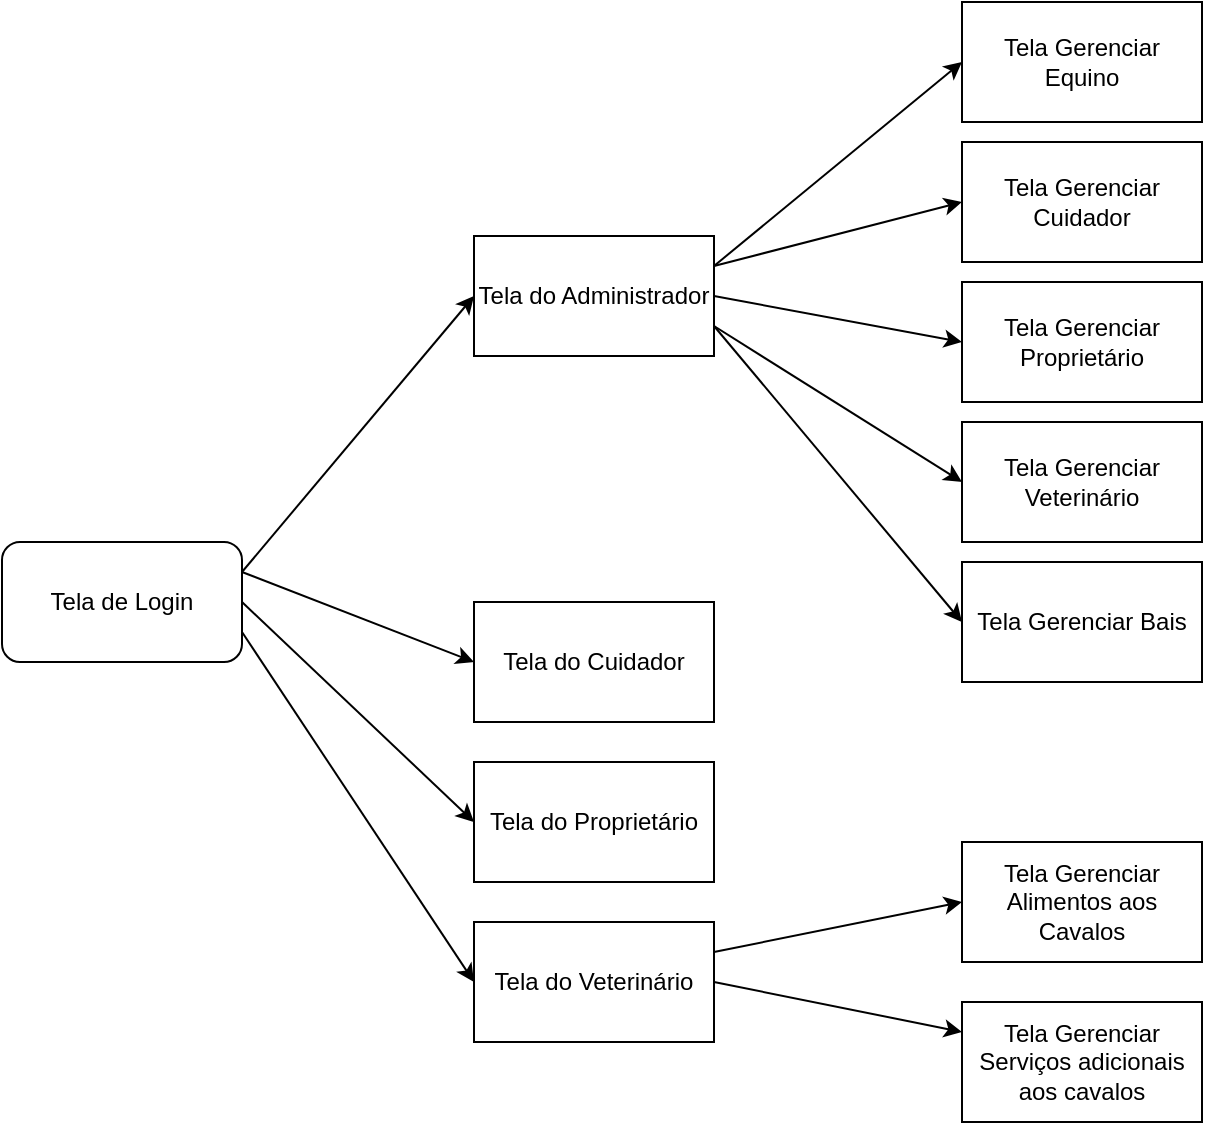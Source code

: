 <mxfile version="20.3.0" type="device" pages="4"><diagram id="C5RBs43oDa-KdzZeNtuy" name="Fluxo de Telas"><mxGraphModel dx="791" dy="553" grid="1" gridSize="10" guides="1" tooltips="1" connect="1" arrows="1" fold="1" page="1" pageScale="1" pageWidth="827" pageHeight="1169" math="0" shadow="0"><root><mxCell id="WIyWlLk6GJQsqaUBKTNV-0"/><mxCell id="WIyWlLk6GJQsqaUBKTNV-1" parent="WIyWlLk6GJQsqaUBKTNV-0"/><mxCell id="pBslHUh7TYeMYGsjkTFb-13" value="Tela de Login" style="rounded=1;whiteSpace=wrap;html=1;strokeColor=default;" parent="WIyWlLk6GJQsqaUBKTNV-1" vertex="1"><mxGeometry x="30" y="280" width="120" height="60" as="geometry"/></mxCell><mxCell id="pBslHUh7TYeMYGsjkTFb-20" value="Tela do Administrador" style="rounded=0;whiteSpace=wrap;html=1;strokeColor=default;" parent="WIyWlLk6GJQsqaUBKTNV-1" vertex="1"><mxGeometry x="266" y="127" width="120" height="60" as="geometry"/></mxCell><mxCell id="pBslHUh7TYeMYGsjkTFb-21" value="Tela do Cuidador" style="rounded=0;whiteSpace=wrap;html=1;strokeColor=default;" parent="WIyWlLk6GJQsqaUBKTNV-1" vertex="1"><mxGeometry x="266" y="310" width="120" height="60" as="geometry"/></mxCell><mxCell id="pBslHUh7TYeMYGsjkTFb-22" value="Tela do Proprietário" style="rounded=0;whiteSpace=wrap;html=1;strokeColor=default;" parent="WIyWlLk6GJQsqaUBKTNV-1" vertex="1"><mxGeometry x="266" y="390" width="120" height="60" as="geometry"/></mxCell><mxCell id="pBslHUh7TYeMYGsjkTFb-23" value="Tela do Veterinário" style="rounded=0;whiteSpace=wrap;html=1;strokeColor=default;" parent="WIyWlLk6GJQsqaUBKTNV-1" vertex="1"><mxGeometry x="266" y="470" width="120" height="60" as="geometry"/></mxCell><mxCell id="pBslHUh7TYeMYGsjkTFb-24" value="" style="endArrow=classic;html=1;rounded=0;entryX=0;entryY=0.5;entryDx=0;entryDy=0;exitX=1;exitY=0.25;exitDx=0;exitDy=0;" parent="WIyWlLk6GJQsqaUBKTNV-1" source="pBslHUh7TYeMYGsjkTFb-13" target="pBslHUh7TYeMYGsjkTFb-20" edge="1"><mxGeometry width="50" height="50" relative="1" as="geometry"><mxPoint x="190" y="260" as="sourcePoint"/><mxPoint x="440" y="260" as="targetPoint"/></mxGeometry></mxCell><mxCell id="pBslHUh7TYeMYGsjkTFb-25" value="" style="endArrow=classic;html=1;rounded=0;entryX=0;entryY=0.5;entryDx=0;entryDy=0;exitX=1;exitY=0.25;exitDx=0;exitDy=0;" parent="WIyWlLk6GJQsqaUBKTNV-1" source="pBslHUh7TYeMYGsjkTFb-13" target="pBslHUh7TYeMYGsjkTFb-21" edge="1"><mxGeometry width="50" height="50" relative="1" as="geometry"><mxPoint x="160" y="300" as="sourcePoint"/><mxPoint x="440" y="260" as="targetPoint"/></mxGeometry></mxCell><mxCell id="pBslHUh7TYeMYGsjkTFb-27" value="" style="endArrow=classic;html=1;rounded=0;exitX=1;exitY=0.5;exitDx=0;exitDy=0;entryX=0;entryY=0.5;entryDx=0;entryDy=0;" parent="WIyWlLk6GJQsqaUBKTNV-1" source="pBslHUh7TYeMYGsjkTFb-13" target="pBslHUh7TYeMYGsjkTFb-22" edge="1"><mxGeometry width="50" height="50" relative="1" as="geometry"><mxPoint x="390" y="310" as="sourcePoint"/><mxPoint x="440" y="260" as="targetPoint"/></mxGeometry></mxCell><mxCell id="pBslHUh7TYeMYGsjkTFb-28" value="" style="endArrow=classic;html=1;rounded=0;exitX=1;exitY=0.75;exitDx=0;exitDy=0;entryX=0;entryY=0.5;entryDx=0;entryDy=0;" parent="WIyWlLk6GJQsqaUBKTNV-1" source="pBslHUh7TYeMYGsjkTFb-13" target="pBslHUh7TYeMYGsjkTFb-23" edge="1"><mxGeometry width="50" height="50" relative="1" as="geometry"><mxPoint x="390" y="310" as="sourcePoint"/><mxPoint x="440" y="260" as="targetPoint"/></mxGeometry></mxCell><mxCell id="pBslHUh7TYeMYGsjkTFb-29" value="Tela Gerenciar Equino" style="rounded=0;whiteSpace=wrap;html=1;strokeColor=default;" parent="WIyWlLk6GJQsqaUBKTNV-1" vertex="1"><mxGeometry x="510" y="10" width="120" height="60" as="geometry"/></mxCell><mxCell id="pBslHUh7TYeMYGsjkTFb-30" value="" style="endArrow=classic;html=1;rounded=0;exitX=1;exitY=0.25;exitDx=0;exitDy=0;entryX=0;entryY=0.5;entryDx=0;entryDy=0;" parent="WIyWlLk6GJQsqaUBKTNV-1" source="pBslHUh7TYeMYGsjkTFb-20" target="pBslHUh7TYeMYGsjkTFb-29" edge="1"><mxGeometry width="50" height="50" relative="1" as="geometry"><mxPoint x="390" y="210" as="sourcePoint"/><mxPoint x="440" y="160" as="targetPoint"/></mxGeometry></mxCell><mxCell id="pBslHUh7TYeMYGsjkTFb-31" value="Tela Gerenciar Cuidador" style="rounded=0;whiteSpace=wrap;html=1;strokeColor=default;" parent="WIyWlLk6GJQsqaUBKTNV-1" vertex="1"><mxGeometry x="510" y="80" width="120" height="60" as="geometry"/></mxCell><mxCell id="pBslHUh7TYeMYGsjkTFb-32" value="Tela Gerenciar Proprietário" style="rounded=0;whiteSpace=wrap;html=1;strokeColor=default;" parent="WIyWlLk6GJQsqaUBKTNV-1" vertex="1"><mxGeometry x="510" y="150" width="120" height="60" as="geometry"/></mxCell><mxCell id="pBslHUh7TYeMYGsjkTFb-33" value="Tela Gerenciar Veterinário" style="rounded=0;whiteSpace=wrap;html=1;strokeColor=default;" parent="WIyWlLk6GJQsqaUBKTNV-1" vertex="1"><mxGeometry x="510" y="220" width="120" height="60" as="geometry"/></mxCell><mxCell id="pBslHUh7TYeMYGsjkTFb-34" value="" style="endArrow=classic;html=1;rounded=0;entryX=0;entryY=0.5;entryDx=0;entryDy=0;exitX=1;exitY=0.25;exitDx=0;exitDy=0;" parent="WIyWlLk6GJQsqaUBKTNV-1" source="pBslHUh7TYeMYGsjkTFb-20" target="pBslHUh7TYeMYGsjkTFb-31" edge="1"><mxGeometry width="50" height="50" relative="1" as="geometry"><mxPoint x="390" y="270" as="sourcePoint"/><mxPoint x="440" y="220" as="targetPoint"/></mxGeometry></mxCell><mxCell id="pBslHUh7TYeMYGsjkTFb-35" value="" style="endArrow=classic;html=1;rounded=0;entryX=0;entryY=0.5;entryDx=0;entryDy=0;exitX=1;exitY=0.5;exitDx=0;exitDy=0;" parent="WIyWlLk6GJQsqaUBKTNV-1" source="pBslHUh7TYeMYGsjkTFb-20" target="pBslHUh7TYeMYGsjkTFb-32" edge="1"><mxGeometry width="50" height="50" relative="1" as="geometry"><mxPoint x="390" y="270" as="sourcePoint"/><mxPoint x="440" y="220" as="targetPoint"/></mxGeometry></mxCell><mxCell id="pBslHUh7TYeMYGsjkTFb-36" value="" style="endArrow=classic;html=1;rounded=0;entryX=0;entryY=0.5;entryDx=0;entryDy=0;exitX=1;exitY=0.75;exitDx=0;exitDy=0;" parent="WIyWlLk6GJQsqaUBKTNV-1" source="pBslHUh7TYeMYGsjkTFb-20" target="pBslHUh7TYeMYGsjkTFb-33" edge="1"><mxGeometry width="50" height="50" relative="1" as="geometry"><mxPoint x="390" y="270" as="sourcePoint"/><mxPoint x="440" y="220" as="targetPoint"/></mxGeometry></mxCell><mxCell id="pBslHUh7TYeMYGsjkTFb-37" value="Tela Gerenciar Alimentos aos Cavalos" style="rounded=0;whiteSpace=wrap;html=1;strokeColor=default;" parent="WIyWlLk6GJQsqaUBKTNV-1" vertex="1"><mxGeometry x="510" y="430" width="120" height="60" as="geometry"/></mxCell><mxCell id="pBslHUh7TYeMYGsjkTFb-38" value="" style="endArrow=classic;html=1;rounded=0;entryX=0;entryY=0.5;entryDx=0;entryDy=0;exitX=1;exitY=0.25;exitDx=0;exitDy=0;" parent="WIyWlLk6GJQsqaUBKTNV-1" source="pBslHUh7TYeMYGsjkTFb-23" target="pBslHUh7TYeMYGsjkTFb-37" edge="1"><mxGeometry width="50" height="50" relative="1" as="geometry"><mxPoint x="390" y="420" as="sourcePoint"/><mxPoint x="440" y="370" as="targetPoint"/></mxGeometry></mxCell><mxCell id="pBslHUh7TYeMYGsjkTFb-39" value="Tela Gerenciar Bais" style="rounded=0;whiteSpace=wrap;html=1;strokeColor=default;" parent="WIyWlLk6GJQsqaUBKTNV-1" vertex="1"><mxGeometry x="510" y="290" width="120" height="60" as="geometry"/></mxCell><mxCell id="pBslHUh7TYeMYGsjkTFb-40" value="" style="endArrow=classic;html=1;rounded=0;entryX=0;entryY=0.5;entryDx=0;entryDy=0;exitX=1;exitY=0.75;exitDx=0;exitDy=0;" parent="WIyWlLk6GJQsqaUBKTNV-1" source="pBslHUh7TYeMYGsjkTFb-20" target="pBslHUh7TYeMYGsjkTFb-39" edge="1"><mxGeometry width="50" height="50" relative="1" as="geometry"><mxPoint x="390" y="220" as="sourcePoint"/><mxPoint x="440" y="170" as="targetPoint"/></mxGeometry></mxCell><mxCell id="pBslHUh7TYeMYGsjkTFb-41" value="Tela Gerenciar Serviços adicionais aos cavalos" style="rounded=0;whiteSpace=wrap;html=1;strokeColor=default;" parent="WIyWlLk6GJQsqaUBKTNV-1" vertex="1"><mxGeometry x="510" y="510" width="120" height="60" as="geometry"/></mxCell><mxCell id="pBslHUh7TYeMYGsjkTFb-42" value="" style="endArrow=classic;html=1;rounded=0;entryX=0;entryY=0.25;entryDx=0;entryDy=0;exitX=1;exitY=0.5;exitDx=0;exitDy=0;" parent="WIyWlLk6GJQsqaUBKTNV-1" source="pBslHUh7TYeMYGsjkTFb-23" target="pBslHUh7TYeMYGsjkTFb-41" edge="1"><mxGeometry width="50" height="50" relative="1" as="geometry"><mxPoint x="390" y="390" as="sourcePoint"/><mxPoint x="440" y="340" as="targetPoint"/></mxGeometry></mxCell></root></mxGraphModel></diagram><diagram id="Q9NgjhnUYU71IptTpgv8" name="Diagrama de Classe"><mxGraphModel dx="1085" dy="582" grid="1" gridSize="10" guides="1" tooltips="1" connect="1" arrows="1" fold="1" page="1" pageScale="1" pageWidth="900" pageHeight="1600" math="0" shadow="0"><root><mxCell id="0"/><mxCell id="1" parent="0"/><mxCell id="x29Xi0GI4phn4kufF3YU-5" value="Pessoa" style="swimlane;fontStyle=2;childLayout=stackLayout;horizontal=1;startSize=26;fillColor=none;horizontalStack=0;resizeParent=1;resizeParentMax=0;resizeLast=0;collapsible=1;marginBottom=0;" parent="1" vertex="1"><mxGeometry x="564" y="10" width="140" height="130" as="geometry"><mxRectangle x="320" y="70" width="80" height="30" as="alternateBounds"/></mxGeometry></mxCell><mxCell id="x29Xi0GI4phn4kufF3YU-6" value="+ id: int&#10;" style="text;strokeColor=none;fillColor=none;align=left;verticalAlign=top;spacingLeft=4;spacingRight=4;overflow=hidden;rotatable=0;points=[[0,0.5],[1,0.5]];portConstraint=eastwest;" parent="x29Xi0GI4phn4kufF3YU-5" vertex="1"><mxGeometry y="26" width="140" height="26" as="geometry"/></mxCell><mxCell id="x29Xi0GI4phn4kufF3YU-7" value="+ nome: String" style="text;strokeColor=none;fillColor=none;align=left;verticalAlign=top;spacingLeft=4;spacingRight=4;overflow=hidden;rotatable=0;points=[[0,0.5],[1,0.5]];portConstraint=eastwest;" parent="x29Xi0GI4phn4kufF3YU-5" vertex="1"><mxGeometry y="52" width="140" height="26" as="geometry"/></mxCell><mxCell id="x29Xi0GI4phn4kufF3YU-8" value="+ senha: String&#10;" style="text;strokeColor=none;fillColor=none;align=left;verticalAlign=top;spacingLeft=4;spacingRight=4;overflow=hidden;rotatable=0;points=[[0,0.5],[1,0.5]];portConstraint=eastwest;" parent="x29Xi0GI4phn4kufF3YU-5" vertex="1"><mxGeometry y="78" width="140" height="26" as="geometry"/></mxCell><mxCell id="x29Xi0GI4phn4kufF3YU-18" value="+ email: String&#10;" style="text;strokeColor=none;fillColor=none;align=left;verticalAlign=top;spacingLeft=4;spacingRight=4;overflow=hidden;rotatable=0;points=[[0,0.5],[1,0.5]];portConstraint=eastwest;" parent="x29Xi0GI4phn4kufF3YU-5" vertex="1"><mxGeometry y="104" width="140" height="26" as="geometry"/></mxCell><mxCell id="x29Xi0GI4phn4kufF3YU-19" value="Proprietário" style="swimlane;fontStyle=0;childLayout=stackLayout;horizontal=1;startSize=26;fillColor=none;horizontalStack=0;resizeParent=1;resizeParentMax=0;resizeLast=0;collapsible=1;marginBottom=0;strokeColor=default;fontFamily=Helvetica;fontSize=12;fontColor=default;" parent="1" vertex="1"><mxGeometry x="380" y="260" width="140" height="52" as="geometry"/></mxCell><mxCell id="x29Xi0GI4phn4kufF3YU-20" value="+ cpf: String" style="text;strokeColor=none;fillColor=none;align=left;verticalAlign=top;spacingLeft=4;spacingRight=4;overflow=hidden;rotatable=0;points=[[0,0.5],[1,0.5]];portConstraint=eastwest;fontFamily=Helvetica;fontSize=12;fontColor=default;startSize=26;" parent="x29Xi0GI4phn4kufF3YU-19" vertex="1"><mxGeometry y="26" width="140" height="26" as="geometry"/></mxCell><mxCell id="x29Xi0GI4phn4kufF3YU-23" value="Cuidador" style="swimlane;fontStyle=0;childLayout=stackLayout;horizontal=1;startSize=26;fillColor=none;horizontalStack=0;resizeParent=1;resizeParentMax=0;resizeLast=0;collapsible=1;marginBottom=0;strokeColor=default;fontFamily=Helvetica;fontSize=12;fontColor=default;" parent="1" vertex="1"><mxGeometry x="554" y="260" width="160" height="52" as="geometry"/></mxCell><mxCell id="x29Xi0GI4phn4kufF3YU-24" value="+DataInicioContrato: Date" style="text;strokeColor=none;fillColor=none;align=left;verticalAlign=top;spacingLeft=4;spacingRight=4;overflow=hidden;rotatable=0;points=[[0,0.5],[1,0.5]];portConstraint=eastwest;fontFamily=Helvetica;fontSize=12;fontColor=default;startSize=26;" parent="x29Xi0GI4phn4kufF3YU-23" vertex="1"><mxGeometry y="26" width="160" height="26" as="geometry"/></mxCell><mxCell id="x29Xi0GI4phn4kufF3YU-27" value="Veterinário" style="swimlane;fontStyle=0;childLayout=stackLayout;horizontal=1;startSize=26;fillColor=none;horizontalStack=0;resizeParent=1;resizeParentMax=0;resizeLast=0;collapsible=1;marginBottom=0;strokeColor=default;fontFamily=Helvetica;fontSize=12;fontColor=default;" parent="1" vertex="1"><mxGeometry x="770" y="260" width="140" height="52" as="geometry"/></mxCell><mxCell id="x29Xi0GI4phn4kufF3YU-28" value="+ crmv: String" style="text;strokeColor=none;fillColor=none;align=left;verticalAlign=top;spacingLeft=4;spacingRight=4;overflow=hidden;rotatable=0;points=[[0,0.5],[1,0.5]];portConstraint=eastwest;fontFamily=Helvetica;fontSize=12;fontColor=default;startSize=26;" parent="x29Xi0GI4phn4kufF3YU-27" vertex="1"><mxGeometry y="26" width="140" height="26" as="geometry"/></mxCell><mxCell id="x29Xi0GI4phn4kufF3YU-31" value="Administrador" style="swimlane;fontStyle=0;childLayout=stackLayout;horizontal=1;startSize=26;fillColor=none;horizontalStack=0;resizeParent=1;resizeParentMax=0;resizeLast=0;collapsible=1;marginBottom=0;strokeColor=default;fontFamily=Helvetica;fontSize=12;fontColor=default;" parent="1" vertex="1"><mxGeometry x="900" y="160" width="140" height="52" as="geometry"/></mxCell><mxCell id="x29Xi0GI4phn4kufF3YU-32" value="+ nomeEmpresa: String" style="text;strokeColor=none;fillColor=none;align=left;verticalAlign=top;spacingLeft=4;spacingRight=4;overflow=hidden;rotatable=0;points=[[0,0.5],[1,0.5]];portConstraint=eastwest;fontFamily=Helvetica;fontSize=12;fontColor=default;startSize=26;" parent="x29Xi0GI4phn4kufF3YU-31" vertex="1"><mxGeometry y="26" width="140" height="26" as="geometry"/></mxCell><mxCell id="x29Xi0GI4phn4kufF3YU-35" value="Extends" style="endArrow=block;endSize=16;endFill=0;html=1;rounded=0;fontFamily=Helvetica;fontSize=12;fontColor=default;exitX=0.5;exitY=0;exitDx=0;exitDy=0;" parent="1" source="x29Xi0GI4phn4kufF3YU-19" target="x29Xi0GI4phn4kufF3YU-18" edge="1"><mxGeometry width="160" relative="1" as="geometry"><mxPoint x="550" y="290" as="sourcePoint"/><mxPoint x="550" y="130" as="targetPoint"/></mxGeometry></mxCell><mxCell id="x29Xi0GI4phn4kufF3YU-36" value="Extends" style="endArrow=block;endSize=16;endFill=0;html=1;rounded=0;fontFamily=Helvetica;fontSize=12;fontColor=default;exitX=0.5;exitY=0;exitDx=0;exitDy=0;" parent="1" source="x29Xi0GI4phn4kufF3YU-23" target="x29Xi0GI4phn4kufF3YU-18" edge="1"><mxGeometry width="160" relative="1" as="geometry"><mxPoint x="550" y="290" as="sourcePoint"/><mxPoint x="710" y="290" as="targetPoint"/></mxGeometry></mxCell><mxCell id="x29Xi0GI4phn4kufF3YU-37" value="Extends" style="endArrow=block;endSize=16;endFill=0;html=1;rounded=0;fontFamily=Helvetica;fontSize=12;fontColor=default;exitX=0.5;exitY=0;exitDx=0;exitDy=0;" parent="1" source="x29Xi0GI4phn4kufF3YU-27" target="x29Xi0GI4phn4kufF3YU-18" edge="1"><mxGeometry width="160" relative="1" as="geometry"><mxPoint x="550" y="290" as="sourcePoint"/><mxPoint x="680" y="190" as="targetPoint"/></mxGeometry></mxCell><mxCell id="x29Xi0GI4phn4kufF3YU-38" value="Extends" style="endArrow=block;endSize=16;endFill=0;html=1;rounded=0;fontFamily=Helvetica;fontSize=12;fontColor=default;entryX=1;entryY=0.5;entryDx=0;entryDy=0;" parent="1" source="x29Xi0GI4phn4kufF3YU-31" target="x29Xi0GI4phn4kufF3YU-8" edge="1"><mxGeometry width="160" relative="1" as="geometry"><mxPoint x="890" y="175" as="sourcePoint"/><mxPoint x="710" y="290" as="targetPoint"/></mxGeometry></mxCell><mxCell id="x29Xi0GI4phn4kufF3YU-39" value="Equino" style="swimlane;fontStyle=0;childLayout=stackLayout;horizontal=1;startSize=26;fillColor=none;horizontalStack=0;resizeParent=1;resizeParentMax=0;resizeLast=0;collapsible=1;marginBottom=0;strokeColor=default;fontFamily=Helvetica;fontSize=12;fontColor=default;" parent="1" vertex="1"><mxGeometry x="564" y="460" width="140" height="156" as="geometry"/></mxCell><mxCell id="x29Xi0GI4phn4kufF3YU-40" value="+ id: int" style="text;strokeColor=none;fillColor=none;align=left;verticalAlign=top;spacingLeft=4;spacingRight=4;overflow=hidden;rotatable=0;points=[[0,0.5],[1,0.5]];portConstraint=eastwest;fontFamily=Helvetica;fontSize=12;fontColor=default;startSize=26;" parent="x29Xi0GI4phn4kufF3YU-39" vertex="1"><mxGeometry y="26" width="140" height="26" as="geometry"/></mxCell><mxCell id="x29Xi0GI4phn4kufF3YU-41" value="+ nome: String" style="text;strokeColor=none;fillColor=none;align=left;verticalAlign=top;spacingLeft=4;spacingRight=4;overflow=hidden;rotatable=0;points=[[0,0.5],[1,0.5]];portConstraint=eastwest;fontFamily=Helvetica;fontSize=12;fontColor=default;startSize=26;" parent="x29Xi0GI4phn4kufF3YU-39" vertex="1"><mxGeometry y="52" width="140" height="26" as="geometry"/></mxCell><mxCell id="x29Xi0GI4phn4kufF3YU-42" value="+ sexo: char" style="text;strokeColor=none;fillColor=none;align=left;verticalAlign=top;spacingLeft=4;spacingRight=4;overflow=hidden;rotatable=0;points=[[0,0.5],[1,0.5]];portConstraint=eastwest;fontFamily=Helvetica;fontSize=12;fontColor=default;startSize=26;" parent="x29Xi0GI4phn4kufF3YU-39" vertex="1"><mxGeometry y="78" width="140" height="26" as="geometry"/></mxCell><mxCell id="7hZlTlVtdd4Sk3MSjDgw-6" value="+ raça: String" style="text;strokeColor=none;fillColor=none;align=left;verticalAlign=top;spacingLeft=4;spacingRight=4;overflow=hidden;rotatable=0;points=[[0,0.5],[1,0.5]];portConstraint=eastwest;fontFamily=Helvetica;fontSize=12;fontColor=default;startSize=26;" parent="x29Xi0GI4phn4kufF3YU-39" vertex="1"><mxGeometry y="104" width="140" height="26" as="geometry"/></mxCell><mxCell id="7hZlTlVtdd4Sk3MSjDgw-7" value="+ nascimento: Date" style="text;strokeColor=none;fillColor=none;align=left;verticalAlign=top;spacingLeft=4;spacingRight=4;overflow=hidden;rotatable=0;points=[[0,0.5],[1,0.5]];portConstraint=eastwest;fontFamily=Helvetica;fontSize=12;fontColor=default;startSize=26;" parent="x29Xi0GI4phn4kufF3YU-39" vertex="1"><mxGeometry y="130" width="140" height="26" as="geometry"/></mxCell><mxCell id="x29Xi0GI4phn4kufF3YU-43" value="Baia" style="swimlane;fontStyle=0;childLayout=stackLayout;horizontal=1;startSize=26;fillColor=none;horizontalStack=0;resizeParent=1;resizeParentMax=0;resizeLast=0;collapsible=1;marginBottom=0;strokeColor=default;fontFamily=Helvetica;fontSize=12;fontColor=default;" parent="1" vertex="1"><mxGeometry x="720" y="750" width="140" height="104" as="geometry"/></mxCell><mxCell id="x29Xi0GI4phn4kufF3YU-44" value="+ id: int" style="text;strokeColor=none;fillColor=none;align=left;verticalAlign=top;spacingLeft=4;spacingRight=4;overflow=hidden;rotatable=0;points=[[0,0.5],[1,0.5]];portConstraint=eastwest;fontFamily=Helvetica;fontSize=12;fontColor=default;startSize=26;" parent="x29Xi0GI4phn4kufF3YU-43" vertex="1"><mxGeometry y="26" width="140" height="26" as="geometry"/></mxCell><mxCell id="x29Xi0GI4phn4kufF3YU-45" value="+ tamanho: Double" style="text;strokeColor=none;fillColor=none;align=left;verticalAlign=top;spacingLeft=4;spacingRight=4;overflow=hidden;rotatable=0;points=[[0,0.5],[1,0.5]];portConstraint=eastwest;fontFamily=Helvetica;fontSize=12;fontColor=default;startSize=26;" parent="x29Xi0GI4phn4kufF3YU-43" vertex="1"><mxGeometry y="52" width="140" height="26" as="geometry"/></mxCell><mxCell id="x29Xi0GI4phn4kufF3YU-46" value="+ tipo: String" style="text;strokeColor=none;fillColor=none;align=left;verticalAlign=top;spacingLeft=4;spacingRight=4;overflow=hidden;rotatable=0;points=[[0,0.5],[1,0.5]];portConstraint=eastwest;fontFamily=Helvetica;fontSize=12;fontColor=default;startSize=26;" parent="x29Xi0GI4phn4kufF3YU-43" vertex="1"><mxGeometry y="78" width="140" height="26" as="geometry"/></mxCell><mxCell id="x29Xi0GI4phn4kufF3YU-47" value="Alimento" style="swimlane;fontStyle=0;childLayout=stackLayout;horizontal=1;startSize=26;fillColor=none;horizontalStack=0;resizeParent=1;resizeParentMax=0;resizeLast=0;collapsible=1;marginBottom=0;strokeColor=default;fontFamily=Helvetica;fontSize=12;fontColor=default;" parent="1" vertex="1"><mxGeometry x="900" y="486" width="140" height="104" as="geometry"/></mxCell><mxCell id="x29Xi0GI4phn4kufF3YU-48" value="+ id: int" style="text;strokeColor=none;fillColor=none;align=left;verticalAlign=top;spacingLeft=4;spacingRight=4;overflow=hidden;rotatable=0;points=[[0,0.5],[1,0.5]];portConstraint=eastwest;fontFamily=Helvetica;fontSize=12;fontColor=default;startSize=26;" parent="x29Xi0GI4phn4kufF3YU-47" vertex="1"><mxGeometry y="26" width="140" height="26" as="geometry"/></mxCell><mxCell id="x29Xi0GI4phn4kufF3YU-49" value="+ nome: String" style="text;strokeColor=none;fillColor=none;align=left;verticalAlign=top;spacingLeft=4;spacingRight=4;overflow=hidden;rotatable=0;points=[[0,0.5],[1,0.5]];portConstraint=eastwest;fontFamily=Helvetica;fontSize=12;fontColor=default;startSize=26;" parent="x29Xi0GI4phn4kufF3YU-47" vertex="1"><mxGeometry y="52" width="140" height="26" as="geometry"/></mxCell><mxCell id="x29Xi0GI4phn4kufF3YU-50" value="+ preço: Double" style="text;strokeColor=none;fillColor=none;align=left;verticalAlign=top;spacingLeft=4;spacingRight=4;overflow=hidden;rotatable=0;points=[[0,0.5],[1,0.5]];portConstraint=eastwest;fontFamily=Helvetica;fontSize=12;fontColor=default;startSize=26;" parent="x29Xi0GI4phn4kufF3YU-47" vertex="1"><mxGeometry y="78" width="140" height="26" as="geometry"/></mxCell><mxCell id="x29Xi0GI4phn4kufF3YU-51" value="Serviço Adicional" style="swimlane;fontStyle=0;childLayout=stackLayout;horizontal=1;startSize=26;fillColor=none;horizontalStack=0;resizeParent=1;resizeParentMax=0;resizeLast=0;collapsible=1;marginBottom=0;strokeColor=default;fontFamily=Helvetica;fontSize=12;fontColor=default;" parent="1" vertex="1"><mxGeometry x="200" y="732" width="140" height="104" as="geometry"/></mxCell><mxCell id="x29Xi0GI4phn4kufF3YU-52" value="+ id: int" style="text;strokeColor=none;fillColor=none;align=left;verticalAlign=top;spacingLeft=4;spacingRight=4;overflow=hidden;rotatable=0;points=[[0,0.5],[1,0.5]];portConstraint=eastwest;fontFamily=Helvetica;fontSize=12;fontColor=default;startSize=26;" parent="x29Xi0GI4phn4kufF3YU-51" vertex="1"><mxGeometry y="26" width="140" height="26" as="geometry"/></mxCell><mxCell id="x29Xi0GI4phn4kufF3YU-53" value="+ serviço: String" style="text;strokeColor=none;fillColor=none;align=left;verticalAlign=top;spacingLeft=4;spacingRight=4;overflow=hidden;rotatable=0;points=[[0,0.5],[1,0.5]];portConstraint=eastwest;fontFamily=Helvetica;fontSize=12;fontColor=default;startSize=26;" parent="x29Xi0GI4phn4kufF3YU-51" vertex="1"><mxGeometry y="52" width="140" height="26" as="geometry"/></mxCell><mxCell id="7hZlTlVtdd4Sk3MSjDgw-1" value="+ preço: Double" style="text;strokeColor=none;fillColor=none;align=left;verticalAlign=top;spacingLeft=4;spacingRight=4;overflow=hidden;rotatable=0;points=[[0,0.5],[1,0.5]];portConstraint=eastwest;fontFamily=Helvetica;fontSize=12;fontColor=default;startSize=26;" parent="x29Xi0GI4phn4kufF3YU-51" vertex="1"><mxGeometry y="78" width="140" height="26" as="geometry"/></mxCell><mxCell id="x29Xi0GI4phn4kufF3YU-55" value="Fatura" style="swimlane;fontStyle=0;childLayout=stackLayout;horizontal=1;startSize=26;fillColor=none;horizontalStack=0;resizeParent=1;resizeParentMax=0;resizeLast=0;collapsible=1;marginBottom=0;strokeColor=default;fontFamily=Helvetica;fontSize=12;fontColor=default;" parent="1" vertex="1"><mxGeometry x="230" y="480" width="140" height="78" as="geometry"/></mxCell><mxCell id="x29Xi0GI4phn4kufF3YU-56" value="+ id: int" style="text;strokeColor=none;fillColor=none;align=left;verticalAlign=top;spacingLeft=4;spacingRight=4;overflow=hidden;rotatable=0;points=[[0,0.5],[1,0.5]];portConstraint=eastwest;fontFamily=Helvetica;fontSize=12;fontColor=default;startSize=26;" parent="x29Xi0GI4phn4kufF3YU-55" vertex="1"><mxGeometry y="26" width="140" height="26" as="geometry"/></mxCell><mxCell id="x29Xi0GI4phn4kufF3YU-57" value="+ foiPaga: boolean" style="text;strokeColor=none;fillColor=none;align=left;verticalAlign=top;spacingLeft=4;spacingRight=4;overflow=hidden;rotatable=0;points=[[0,0.5],[1,0.5]];portConstraint=eastwest;fontFamily=Helvetica;fontSize=12;fontColor=default;startSize=26;" parent="x29Xi0GI4phn4kufF3YU-55" vertex="1"><mxGeometry y="52" width="140" height="26" as="geometry"/></mxCell><mxCell id="7hZlTlVtdd4Sk3MSjDgw-2" value="Equino_Serviço" style="swimlane;fontStyle=0;childLayout=stackLayout;horizontal=1;startSize=26;fillColor=none;horizontalStack=0;resizeParent=1;resizeParentMax=0;resizeLast=0;collapsible=1;marginBottom=0;labelBackgroundColor=none;fillStyle=auto;fontSize=12;" parent="1" vertex="1"><mxGeometry x="424" y="698" width="140" height="52" as="geometry"/></mxCell><mxCell id="7hZlTlVtdd4Sk3MSjDgw-3" value="+ qtd: int" style="text;strokeColor=none;fillColor=none;align=left;verticalAlign=top;spacingLeft=4;spacingRight=4;overflow=hidden;rotatable=0;points=[[0,0.5],[1,0.5]];portConstraint=eastwest;labelBackgroundColor=none;fillStyle=auto;fontSize=12;" parent="7hZlTlVtdd4Sk3MSjDgw-2" vertex="1"><mxGeometry y="26" width="140" height="26" as="geometry"/></mxCell><mxCell id="7hZlTlVtdd4Sk3MSjDgw-8" value="" style="endArrow=none;html=1;edgeStyle=orthogonalEdgeStyle;rounded=0;fontSize=12;exitX=0.5;exitY=0;exitDx=0;exitDy=0;" parent="1" source="x29Xi0GI4phn4kufF3YU-55" target="x29Xi0GI4phn4kufF3YU-19" edge="1"><mxGeometry relative="1" as="geometry"><mxPoint x="630" y="690" as="sourcePoint"/><mxPoint x="790" y="690" as="targetPoint"/></mxGeometry></mxCell><mxCell id="7hZlTlVtdd4Sk3MSjDgw-9" value="1" style="edgeLabel;resizable=0;html=1;align=left;verticalAlign=bottom;labelBackgroundColor=none;fillStyle=auto;fontSize=12;fillColor=none;gradientColor=none;" parent="7hZlTlVtdd4Sk3MSjDgw-8" connectable="0" vertex="1"><mxGeometry x="-1" relative="1" as="geometry"/></mxCell><mxCell id="7hZlTlVtdd4Sk3MSjDgw-10" value="0..1" style="edgeLabel;resizable=0;html=1;align=right;verticalAlign=bottom;labelBackgroundColor=none;fillStyle=auto;fontSize=12;fillColor=none;gradientColor=none;" parent="7hZlTlVtdd4Sk3MSjDgw-8" connectable="0" vertex="1"><mxGeometry x="1" relative="1" as="geometry"><mxPoint y="17" as="offset"/></mxGeometry></mxCell><mxCell id="7hZlTlVtdd4Sk3MSjDgw-11" value="" style="endArrow=none;html=1;edgeStyle=orthogonalEdgeStyle;rounded=0;fontSize=12;exitX=0.5;exitY=0;exitDx=0;exitDy=0;" parent="1" source="x29Xi0GI4phn4kufF3YU-39" target="x29Xi0GI4phn4kufF3YU-23" edge="1"><mxGeometry relative="1" as="geometry"><mxPoint x="630" y="490" as="sourcePoint"/><mxPoint x="790" y="490" as="targetPoint"/></mxGeometry></mxCell><mxCell id="7hZlTlVtdd4Sk3MSjDgw-12" value="1" style="edgeLabel;resizable=0;html=1;align=left;verticalAlign=bottom;labelBackgroundColor=none;fillStyle=auto;fontSize=12;fillColor=none;gradientColor=none;" parent="7hZlTlVtdd4Sk3MSjDgw-11" connectable="0" vertex="1"><mxGeometry x="-1" relative="1" as="geometry"/></mxCell><mxCell id="7hZlTlVtdd4Sk3MSjDgw-13" value="0..*" style="edgeLabel;resizable=0;html=1;align=right;verticalAlign=bottom;labelBackgroundColor=none;fillStyle=auto;fontSize=12;fillColor=none;gradientColor=none;" parent="7hZlTlVtdd4Sk3MSjDgw-11" connectable="0" vertex="1"><mxGeometry x="1" relative="1" as="geometry"><mxPoint y="16" as="offset"/></mxGeometry></mxCell><mxCell id="7hZlTlVtdd4Sk3MSjDgw-14" value="" style="endArrow=none;html=1;edgeStyle=orthogonalEdgeStyle;rounded=0;fontSize=12;entryX=0.5;entryY=0;entryDx=0;entryDy=0;" parent="1" source="x29Xi0GI4phn4kufF3YU-39" target="x29Xi0GI4phn4kufF3YU-43" edge="1"><mxGeometry relative="1" as="geometry"><mxPoint x="630" y="690" as="sourcePoint"/><mxPoint x="790" y="690" as="targetPoint"/><Array as="points"><mxPoint x="790" y="600"/></Array></mxGeometry></mxCell><mxCell id="7hZlTlVtdd4Sk3MSjDgw-15" value="1" style="edgeLabel;resizable=0;html=1;align=left;verticalAlign=bottom;labelBackgroundColor=none;fillStyle=auto;fontSize=12;fillColor=none;gradientColor=none;" parent="7hZlTlVtdd4Sk3MSjDgw-14" connectable="0" vertex="1"><mxGeometry x="-1" relative="1" as="geometry"><mxPoint y="15" as="offset"/></mxGeometry></mxCell><mxCell id="7hZlTlVtdd4Sk3MSjDgw-16" value="0..1" style="edgeLabel;resizable=0;html=1;align=right;verticalAlign=bottom;labelBackgroundColor=none;fillStyle=auto;fontSize=12;fillColor=none;gradientColor=none;" parent="7hZlTlVtdd4Sk3MSjDgw-14" connectable="0" vertex="1"><mxGeometry x="1" relative="1" as="geometry"/></mxCell><mxCell id="7hZlTlVtdd4Sk3MSjDgw-17" value="" style="endArrow=none;html=1;edgeStyle=orthogonalEdgeStyle;rounded=0;fontSize=12;" parent="1" source="x29Xi0GI4phn4kufF3YU-39" target="x29Xi0GI4phn4kufF3YU-47" edge="1"><mxGeometry relative="1" as="geometry"><mxPoint x="630" y="690" as="sourcePoint"/><mxPoint x="790" y="690" as="targetPoint"/></mxGeometry></mxCell><mxCell id="7hZlTlVtdd4Sk3MSjDgw-18" value="0..*" style="edgeLabel;resizable=0;html=1;align=left;verticalAlign=bottom;labelBackgroundColor=none;fillStyle=auto;fontSize=12;fillColor=none;gradientColor=none;" parent="7hZlTlVtdd4Sk3MSjDgw-17" connectable="0" vertex="1"><mxGeometry x="-1" relative="1" as="geometry"/></mxCell><mxCell id="7hZlTlVtdd4Sk3MSjDgw-19" value="0..*" style="edgeLabel;resizable=0;html=1;align=right;verticalAlign=bottom;labelBackgroundColor=none;fillStyle=auto;fontSize=12;fillColor=none;gradientColor=none;" parent="7hZlTlVtdd4Sk3MSjDgw-17" connectable="0" vertex="1"><mxGeometry x="1" relative="1" as="geometry"/></mxCell><mxCell id="7hZlTlVtdd4Sk3MSjDgw-20" value="" style="endArrow=none;html=1;rounded=0;fontSize=12;exitX=0.5;exitY=0;exitDx=0;exitDy=0;entryX=0;entryY=0.5;entryDx=0;entryDy=0;" parent="1" source="x29Xi0GI4phn4kufF3YU-51" target="x29Xi0GI4phn4kufF3YU-42" edge="1"><mxGeometry width="50" height="50" relative="1" as="geometry"><mxPoint x="530" y="610" as="sourcePoint"/><mxPoint x="580" y="560" as="targetPoint"/></mxGeometry></mxCell><mxCell id="7hZlTlVtdd4Sk3MSjDgw-21" value="" style="endArrow=none;dashed=1;html=1;dashPattern=1 3;strokeWidth=2;rounded=0;fontSize=12;exitX=0.5;exitY=0;exitDx=0;exitDy=0;" parent="1" source="7hZlTlVtdd4Sk3MSjDgw-2" edge="1"><mxGeometry width="50" height="50" relative="1" as="geometry"><mxPoint x="530" y="610" as="sourcePoint"/><mxPoint x="420" y="640" as="targetPoint"/></mxGeometry></mxCell><mxCell id="7hZlTlVtdd4Sk3MSjDgw-22" value="" style="endArrow=none;html=1;edgeStyle=orthogonalEdgeStyle;rounded=0;fontSize=12;" parent="1" source="x29Xi0GI4phn4kufF3YU-39" target="x29Xi0GI4phn4kufF3YU-27" edge="1"><mxGeometry relative="1" as="geometry"><mxPoint x="470" y="370" as="sourcePoint"/><mxPoint x="630" y="370" as="targetPoint"/><Array as="points"><mxPoint x="840" y="470"/></Array></mxGeometry></mxCell><mxCell id="7hZlTlVtdd4Sk3MSjDgw-23" value="1" style="edgeLabel;resizable=0;html=1;align=left;verticalAlign=bottom;labelBackgroundColor=none;fillStyle=auto;fontSize=12;fillColor=none;gradientColor=none;" parent="7hZlTlVtdd4Sk3MSjDgw-22" connectable="0" vertex="1"><mxGeometry x="-1" relative="1" as="geometry"/></mxCell><mxCell id="7hZlTlVtdd4Sk3MSjDgw-24" value="0..*" style="edgeLabel;resizable=0;html=1;align=right;verticalAlign=bottom;labelBackgroundColor=none;fillStyle=auto;fontSize=12;fillColor=none;gradientColor=none;" parent="7hZlTlVtdd4Sk3MSjDgw-22" connectable="0" vertex="1"><mxGeometry x="1" relative="1" as="geometry"><mxPoint y="16" as="offset"/></mxGeometry></mxCell><mxCell id="VnRWFtbZdjB-5yNAQZOW-1" value="0..*" style="text;html=1;strokeColor=none;fillColor=none;align=center;verticalAlign=middle;whiteSpace=wrap;rounded=0;" vertex="1" parent="1"><mxGeometry x="534" y="528" width="30" height="20" as="geometry"/></mxCell><mxCell id="VnRWFtbZdjB-5yNAQZOW-2" value="1..*" style="text;html=1;strokeColor=none;fillColor=none;align=center;verticalAlign=middle;whiteSpace=wrap;rounded=0;" vertex="1" parent="1"><mxGeometry x="250" y="710" width="30" height="22" as="geometry"/></mxCell><mxCell id="YQ92yUW25td6lQFtE1Rs-1" value="" style="endArrow=none;html=1;edgeStyle=orthogonalEdgeStyle;rounded=0;" edge="1" parent="1" source="x29Xi0GI4phn4kufF3YU-19" target="x29Xi0GI4phn4kufF3YU-39"><mxGeometry relative="1" as="geometry"><mxPoint x="450" y="490" as="sourcePoint"/><mxPoint x="610" y="490" as="targetPoint"/><Array as="points"><mxPoint x="490" y="340"/><mxPoint x="580" y="340"/></Array></mxGeometry></mxCell><mxCell id="YQ92yUW25td6lQFtE1Rs-2" value="1..*" style="edgeLabel;resizable=0;html=1;align=left;verticalAlign=bottom;" connectable="0" vertex="1" parent="YQ92yUW25td6lQFtE1Rs-1"><mxGeometry x="-1" relative="1" as="geometry"><mxPoint y="16" as="offset"/></mxGeometry></mxCell><mxCell id="YQ92yUW25td6lQFtE1Rs-3" value="1" style="edgeLabel;resizable=0;html=1;align=right;verticalAlign=bottom;" connectable="0" vertex="1" parent="YQ92yUW25td6lQFtE1Rs-1"><mxGeometry x="1" relative="1" as="geometry"/></mxCell></root></mxGraphModel></diagram><diagram id="CSwYww2vYSyh0Gx--G_2" name="Caso de Uso"><mxGraphModel dx="1031" dy="553" grid="1" gridSize="10" guides="1" tooltips="1" connect="1" arrows="1" fold="1" page="1" pageScale="1" pageWidth="1600" pageHeight="900" math="0" shadow="0"><root><mxCell id="0"/><mxCell id="1" parent="0"/><mxCell id="eCWc0ICVTrkCczOhqyV_-37" value="" style="rounded=0;whiteSpace=wrap;html=1;labelBackgroundColor=none;fillStyle=auto;gradientColor=none;fillColor=none;" parent="1" vertex="1"><mxGeometry x="230" y="60" width="560" height="700" as="geometry"/></mxCell><mxCell id="fGuzF5KRVJrSS4P79M7i-1" value="Proprietário" style="shape=umlActor;verticalLabelPosition=bottom;verticalAlign=top;html=1;outlineConnect=0;" parent="1" vertex="1"><mxGeometry x="140" y="630" width="30" height="60" as="geometry"/></mxCell><mxCell id="eCWc0ICVTrkCczOhqyV_-1" value="Cuidador" style="shape=umlActor;verticalLabelPosition=bottom;verticalAlign=top;html=1;outlineConnect=0;" parent="1" vertex="1"><mxGeometry x="140" y="500" width="30" height="60" as="geometry"/></mxCell><mxCell id="eCWc0ICVTrkCczOhqyV_-3" value="Veterinário" style="shape=umlActor;verticalLabelPosition=bottom;verticalAlign=top;html=1;outlineConnect=0;" parent="1" vertex="1"><mxGeometry x="140" y="350" width="30" height="60" as="geometry"/></mxCell><mxCell id="eCWc0ICVTrkCczOhqyV_-4" value="Administrador" style="shape=umlActor;verticalLabelPosition=bottom;verticalAlign=top;html=1;outlineConnect=0;" parent="1" vertex="1"><mxGeometry x="880" y="230" width="30" height="60" as="geometry"/></mxCell><mxCell id="eCWc0ICVTrkCczOhqyV_-12" value="&lt;b&gt;Gerencia Alimentos&lt;/b&gt;" style="ellipse;whiteSpace=wrap;html=1;" parent="1" vertex="1"><mxGeometry x="570" y="150" width="130" height="50" as="geometry"/></mxCell><mxCell id="eCWc0ICVTrkCczOhqyV_-13" value="" style="endArrow=none;html=1;rounded=0;entryX=1;entryY=0.5;entryDx=0;entryDy=0;" parent="1" source="eCWc0ICVTrkCczOhqyV_-4" target="eCWc0ICVTrkCczOhqyV_-12" edge="1"><mxGeometry width="50" height="50" relative="1" as="geometry"><mxPoint x="207.5" y="360" as="sourcePoint"/><mxPoint x="417.5" y="250" as="targetPoint"/></mxGeometry></mxCell><mxCell id="eCWc0ICVTrkCczOhqyV_-16" value="&lt;b&gt;Define Dieta do Animal&lt;/b&gt;" style="ellipse;whiteSpace=wrap;html=1;" parent="1" vertex="1"><mxGeometry x="350" y="200" width="180" height="70" as="geometry"/></mxCell><mxCell id="eCWc0ICVTrkCczOhqyV_-17" value="" style="endArrow=none;html=1;rounded=0;entryX=0;entryY=0.5;entryDx=0;entryDy=0;" parent="1" source="eCWc0ICVTrkCczOhqyV_-3" target="eCWc0ICVTrkCczOhqyV_-16" edge="1"><mxGeometry width="50" height="50" relative="1" as="geometry"><mxPoint x="390" y="460" as="sourcePoint"/><mxPoint x="440" y="410" as="targetPoint"/></mxGeometry></mxCell><mxCell id="eCWc0ICVTrkCczOhqyV_-18" value="Gerencia Cuidador" style="ellipse;whiteSpace=wrap;html=1;fontStyle=1" parent="1" vertex="1"><mxGeometry x="575" y="210" width="125" height="50" as="geometry"/></mxCell><mxCell id="eCWc0ICVTrkCczOhqyV_-19" value="Gerencia Equinos" style="ellipse;whiteSpace=wrap;html=1;fontStyle=1" parent="1" vertex="1"><mxGeometry x="577.5" y="90" width="120" height="50" as="geometry"/></mxCell><mxCell id="eCWc0ICVTrkCczOhqyV_-20" value="" style="endArrow=none;html=1;rounded=0;exitX=1;exitY=0.5;exitDx=0;exitDy=0;" parent="1" source="eCWc0ICVTrkCczOhqyV_-19" target="eCWc0ICVTrkCczOhqyV_-4" edge="1"><mxGeometry width="50" height="50" relative="1" as="geometry"><mxPoint x="457.5" y="400" as="sourcePoint"/><mxPoint x="727.5" y="240" as="targetPoint"/></mxGeometry></mxCell><mxCell id="eCWc0ICVTrkCczOhqyV_-21" value="Gerencia Proprietário" style="ellipse;whiteSpace=wrap;html=1;fontStyle=1" parent="1" vertex="1"><mxGeometry x="572.5" y="270" width="125" height="50" as="geometry"/></mxCell><mxCell id="eCWc0ICVTrkCczOhqyV_-22" value="Gerencia Veterinário" style="ellipse;whiteSpace=wrap;html=1;fontStyle=1" parent="1" vertex="1"><mxGeometry x="575" y="330" width="125" height="50" as="geometry"/></mxCell><mxCell id="eCWc0ICVTrkCczOhqyV_-23" value="" style="endArrow=none;html=1;rounded=0;exitX=1;exitY=0.5;exitDx=0;exitDy=0;" parent="1" source="eCWc0ICVTrkCczOhqyV_-18" target="eCWc0ICVTrkCczOhqyV_-4" edge="1"><mxGeometry width="50" height="50" relative="1" as="geometry"><mxPoint x="457.5" y="400" as="sourcePoint"/><mxPoint x="667.5" y="350" as="targetPoint"/></mxGeometry></mxCell><mxCell id="eCWc0ICVTrkCczOhqyV_-25" value="" style="endArrow=none;html=1;rounded=0;exitX=1;exitY=0.5;exitDx=0;exitDy=0;" parent="1" source="eCWc0ICVTrkCczOhqyV_-21" target="eCWc0ICVTrkCczOhqyV_-4" edge="1"><mxGeometry width="50" height="50" relative="1" as="geometry"><mxPoint x="457.5" y="400" as="sourcePoint"/><mxPoint x="507.5" y="350" as="targetPoint"/></mxGeometry></mxCell><mxCell id="eCWc0ICVTrkCczOhqyV_-26" value="" style="endArrow=none;html=1;rounded=0;exitX=1;exitY=0.5;exitDx=0;exitDy=0;" parent="1" source="eCWc0ICVTrkCczOhqyV_-22" target="eCWc0ICVTrkCczOhqyV_-4" edge="1"><mxGeometry width="50" height="50" relative="1" as="geometry"><mxPoint x="457.5" y="400" as="sourcePoint"/><mxPoint x="507.5" y="350" as="targetPoint"/></mxGeometry></mxCell><mxCell id="eCWc0ICVTrkCczOhqyV_-28" value="&lt;b&gt;Consulta Dieta dos Animais&lt;/b&gt;" style="ellipse;whiteSpace=wrap;html=1;" parent="1" vertex="1"><mxGeometry x="340" y="310" width="200" height="60" as="geometry"/></mxCell><mxCell id="eCWc0ICVTrkCczOhqyV_-29" value="" style="endArrow=none;html=1;rounded=0;entryX=0;entryY=0.5;entryDx=0;entryDy=0;" parent="1" source="eCWc0ICVTrkCczOhqyV_-1" target="eCWc0ICVTrkCczOhqyV_-28" edge="1"><mxGeometry width="50" height="50" relative="1" as="geometry"><mxPoint x="480" y="440" as="sourcePoint"/><mxPoint x="530" y="390" as="targetPoint"/></mxGeometry></mxCell><mxCell id="eCWc0ICVTrkCczOhqyV_-30" value="Vizualiza Fatura" style="ellipse;whiteSpace=wrap;html=1;fontStyle=1" parent="1" vertex="1"><mxGeometry x="370" y="450" width="160" height="40" as="geometry"/></mxCell><mxCell id="eCWc0ICVTrkCczOhqyV_-31" value="Recebe Fatura no E-Mail" style="ellipse;whiteSpace=wrap;html=1;fontStyle=1" parent="1" vertex="1"><mxGeometry x="361.25" y="500" width="177.5" height="50" as="geometry"/></mxCell><mxCell id="eCWc0ICVTrkCczOhqyV_-32" value="" style="endArrow=none;html=1;rounded=0;entryX=0;entryY=0.5;entryDx=0;entryDy=0;" parent="1" source="fGuzF5KRVJrSS4P79M7i-1" target="eCWc0ICVTrkCczOhqyV_-30" edge="1"><mxGeometry width="50" height="50" relative="1" as="geometry"><mxPoint x="430" y="520" as="sourcePoint"/><mxPoint x="480" y="470" as="targetPoint"/></mxGeometry></mxCell><mxCell id="eCWc0ICVTrkCczOhqyV_-33" value="" style="endArrow=none;html=1;rounded=0;entryX=0;entryY=0.5;entryDx=0;entryDy=0;" parent="1" source="fGuzF5KRVJrSS4P79M7i-1" target="eCWc0ICVTrkCczOhqyV_-31" edge="1"><mxGeometry width="50" height="50" relative="1" as="geometry"><mxPoint x="310" y="750" as="sourcePoint"/><mxPoint x="360" y="700" as="targetPoint"/></mxGeometry></mxCell><mxCell id="eCWc0ICVTrkCczOhqyV_-35" value="Relatório com os serviços prestados" style="ellipse;whiteSpace=wrap;html=1;fontStyle=1" parent="1" vertex="1"><mxGeometry x="335" y="560" width="210" height="50" as="geometry"/></mxCell><mxCell id="eCWc0ICVTrkCczOhqyV_-36" value="" style="endArrow=none;html=1;rounded=0;entryX=0;entryY=0.5;entryDx=0;entryDy=0;" parent="1" source="fGuzF5KRVJrSS4P79M7i-1" target="eCWc0ICVTrkCczOhqyV_-35" edge="1"><mxGeometry width="50" height="50" relative="1" as="geometry"><mxPoint x="430" y="640" as="sourcePoint"/><mxPoint x="480" y="590" as="targetPoint"/></mxGeometry></mxCell><mxCell id="eCWc0ICVTrkCczOhqyV_-38" value="&lt;span style=&quot;font-size: 19px;&quot;&gt;Haras&lt;/span&gt;" style="text;html=1;strokeColor=none;fillColor=none;align=center;verticalAlign=middle;whiteSpace=wrap;rounded=0;labelBackgroundColor=none;fillStyle=auto;fontSize=19;" parent="1" vertex="1"><mxGeometry x="480" y="60" width="60" height="30" as="geometry"/></mxCell><mxCell id="TFOVyomv_RlbxPOatOf0-1" value="Relatório com todas as faturas pagas e não pagas" style="ellipse;whiteSpace=wrap;html=1;labelBackgroundColor=none;fillStyle=auto;fontSize=12;fillColor=none;gradientColor=none;fontStyle=1" parent="1" vertex="1"><mxGeometry x="350" y="620" width="200" height="60" as="geometry"/></mxCell><mxCell id="TFOVyomv_RlbxPOatOf0-2" value="" style="endArrow=none;html=1;rounded=0;fontSize=12;entryX=0;entryY=0.5;entryDx=0;entryDy=0;" parent="1" source="fGuzF5KRVJrSS4P79M7i-1" target="TFOVyomv_RlbxPOatOf0-1" edge="1"><mxGeometry width="50" height="50" relative="1" as="geometry"><mxPoint x="470" y="480" as="sourcePoint"/><mxPoint x="520" y="430" as="targetPoint"/></mxGeometry></mxCell></root></mxGraphModel></diagram><diagram id="rRMo5OmoYE6uu8hwhuXG" name="Diagrama de Sequência"><mxGraphModel dx="1031" dy="553" grid="1" gridSize="10" guides="1" tooltips="1" connect="1" arrows="1" fold="1" page="1" pageScale="1" pageWidth="5000" pageHeight="5000" math="0" shadow="0"><root><mxCell id="0"/><mxCell id="1" parent="0"/><mxCell id="WnCX8Rjn67Br_waRpMGo-2" value="Administrador" style="shape=umlLifeline;participant=umlActor;perimeter=lifelinePerimeter;whiteSpace=wrap;html=1;container=1;collapsible=0;recursiveResize=0;verticalAlign=top;spacingTop=36;outlineConnect=0;labelBackgroundColor=none;fillStyle=auto;fontSize=12;fillColor=none;gradientColor=none;" parent="1" vertex="1"><mxGeometry x="210" y="210" width="20" height="370" as="geometry"/></mxCell><mxCell id="WnCX8Rjn67Br_waRpMGo-3" value="" style="html=1;points=[];perimeter=orthogonalPerimeter;labelBackgroundColor=none;fillStyle=auto;fontSize=12;fillColor=default;gradientColor=none;" parent="WnCX8Rjn67Br_waRpMGo-2" vertex="1"><mxGeometry x="5" y="70" width="10" height="270" as="geometry"/></mxCell><mxCell id="1JAGBcqwTvNxs7DLoomz-2" style="edgeStyle=orthogonalEdgeStyle;rounded=0;orthogonalLoop=1;jettySize=auto;html=1;dashed=1;fontSize=12;startArrow=none;startFill=0;endArrow=none;endFill=0;" parent="1" source="WnCX8Rjn67Br_waRpMGo-12" edge="1"><mxGeometry relative="1" as="geometry"><mxPoint x="475" y="570" as="targetPoint"/></mxGeometry></mxCell><mxCell id="WnCX8Rjn67Br_waRpMGo-12" value=":TelaGerenciamentoCuidador" style="rounded=0;whiteSpace=wrap;html=1;labelBackgroundColor=none;fillStyle=auto;fontSize=12;fillColor=default;gradientColor=none;" parent="1" vertex="1"><mxGeometry x="395" y="190" width="160" height="50" as="geometry"/></mxCell><mxCell id="1JAGBcqwTvNxs7DLoomz-3" value="" style="html=1;points=[];perimeter=orthogonalPerimeter;labelBackgroundColor=none;fillStyle=auto;fontSize=12;fillColor=default;gradientColor=none;" parent="1" vertex="1"><mxGeometry x="470" y="280" width="10" height="250" as="geometry"/></mxCell><mxCell id="1JAGBcqwTvNxs7DLoomz-4" value="CadastrarCuidador(): boolean" style="endArrow=classic;html=1;rounded=0;fontSize=12;entryX=-0.2;entryY=0.045;entryDx=0;entryDy=0;entryPerimeter=0;exitX=1.3;exitY=0.05;exitDx=0;exitDy=0;exitPerimeter=0;" parent="1" source="WnCX8Rjn67Br_waRpMGo-3" target="1JAGBcqwTvNxs7DLoomz-3" edge="1"><mxGeometry width="50" height="50" relative="1" as="geometry"><mxPoint x="230" y="290" as="sourcePoint"/><mxPoint x="430" y="360" as="targetPoint"/></mxGeometry></mxCell><mxCell id="5vD85BaseDyPEr1AKDgj-1" style="edgeStyle=orthogonalEdgeStyle;rounded=0;orthogonalLoop=1;jettySize=auto;html=1;dashed=1;fontSize=12;startArrow=none;startFill=0;endArrow=none;endFill=0;" parent="1" source="Ya37aPyXTCVhjGiYQQAC-8" edge="1"><mxGeometry relative="1" as="geometry"><mxPoint x="705" y="570" as="targetPoint"/></mxGeometry></mxCell><mxCell id="5vD85BaseDyPEr1AKDgj-2" value="Cuidador" style="rounded=0;whiteSpace=wrap;html=1;labelBackgroundColor=none;fillStyle=auto;fontSize=12;fillColor=default;gradientColor=none;" parent="1" vertex="1"><mxGeometry x="652.5" y="190" width="105" height="50" as="geometry"/></mxCell><mxCell id="5vD85BaseDyPEr1AKDgj-3" value="" style="html=1;points=[];perimeter=orthogonalPerimeter;labelBackgroundColor=none;fillStyle=auto;fontSize=12;fillColor=default;gradientColor=none;" parent="1" vertex="1"><mxGeometry x="700" y="280" width="10" height="70" as="geometry"/></mxCell><mxCell id="Ya37aPyXTCVhjGiYQQAC-1" value="PesquisarCuidador(): boolean" style="endArrow=classic;html=1;rounded=0;fontSize=12;exitX=1.068;exitY=0.091;exitDx=0;exitDy=0;exitPerimeter=0;entryX=-0.353;entryY=0.287;entryDx=0;entryDy=0;entryPerimeter=0;" parent="1" source="1JAGBcqwTvNxs7DLoomz-3" target="5vD85BaseDyPEr1AKDgj-3" edge="1"><mxGeometry width="50" height="50" relative="1" as="geometry"><mxPoint x="490" y="300" as="sourcePoint"/><mxPoint x="680" y="300" as="targetPoint"/></mxGeometry></mxCell><mxCell id="Ya37aPyXTCVhjGiYQQAC-2" value="Dados do cuidador" style="endArrow=classic;html=1;rounded=0;fontSize=12;exitX=0.07;exitY=0.719;exitDx=0;exitDy=0;exitPerimeter=0;entryX=1.33;entryY=0.225;entryDx=0;entryDy=0;entryPerimeter=0;dashed=1;" parent="1" edge="1"><mxGeometry width="50" height="50" relative="1" as="geometry"><mxPoint x="699.7" y="329.33" as="sourcePoint"/><mxPoint x="482.3" y="328.5" as="targetPoint"/></mxGeometry></mxCell><mxCell id="Ya37aPyXTCVhjGiYQQAC-3" value="" style="html=1;points=[];perimeter=orthogonalPerimeter;labelBackgroundColor=none;fillStyle=auto;fontSize=12;fillColor=default;gradientColor=none;" parent="1" vertex="1"><mxGeometry x="700" y="370" width="10" height="60" as="geometry"/></mxCell><mxCell id="Ya37aPyXTCVhjGiYQQAC-4" value="" style="edgeStyle=orthogonalEdgeStyle;rounded=0;orthogonalLoop=1;jettySize=auto;html=1;dashed=1;fontSize=12;startArrow=none;startFill=0;endArrow=none;endFill=0;" parent="1" source="5vD85BaseDyPEr1AKDgj-2" target="Ya37aPyXTCVhjGiYQQAC-3" edge="1"><mxGeometry relative="1" as="geometry"><mxPoint x="705" y="540" as="targetPoint"/><mxPoint x="705" y="240" as="sourcePoint"/></mxGeometry></mxCell><mxCell id="Ya37aPyXTCVhjGiYQQAC-5" value="CadastrarCuidador(): boolean" style="endArrow=classic;html=1;rounded=0;fontSize=12;entryX=-0.353;entryY=0.287;entryDx=0;entryDy=0;entryPerimeter=0;" parent="1" edge="1"><mxGeometry width="50" height="50" relative="1" as="geometry"><mxPoint x="480" y="388" as="sourcePoint"/><mxPoint x="698.47" y="388.09" as="targetPoint"/></mxGeometry></mxCell><mxCell id="Ya37aPyXTCVhjGiYQQAC-7" value="&lt;font style=&quot;font-size: 9px;&quot;&gt;[Se Cuidador não existe]&lt;/font&gt;" style="text;html=1;strokeColor=none;fillColor=none;align=center;verticalAlign=middle;whiteSpace=wrap;rounded=0;labelBackgroundColor=none;fillStyle=auto;fontSize=12;" parent="1" vertex="1"><mxGeometry x="530" y="365" width="120" height="20" as="geometry"/></mxCell><mxCell id="Ya37aPyXTCVhjGiYQQAC-8" value="" style="html=1;points=[];perimeter=orthogonalPerimeter;labelBackgroundColor=none;fillStyle=auto;fontSize=9;fillColor=default;gradientColor=none;" parent="1" vertex="1"><mxGeometry x="700" y="460" width="10" height="50" as="geometry"/></mxCell><mxCell id="Ya37aPyXTCVhjGiYQQAC-9" value="" style="edgeStyle=orthogonalEdgeStyle;rounded=0;orthogonalLoop=1;jettySize=auto;html=1;dashed=1;fontSize=12;startArrow=none;startFill=0;endArrow=none;endFill=0;" parent="1" source="Ya37aPyXTCVhjGiYQQAC-3" target="Ya37aPyXTCVhjGiYQQAC-8" edge="1"><mxGeometry relative="1" as="geometry"><mxPoint x="705" y="540" as="targetPoint"/><mxPoint x="705" y="430.0" as="sourcePoint"/></mxGeometry></mxCell><mxCell id="Ya37aPyXTCVhjGiYQQAC-10" value="AlteraCuidador(): boolean" style="endArrow=classic;html=1;rounded=0;fontSize=12;entryX=-0.017;entryY=0.45;entryDx=0;entryDy=0;entryPerimeter=0;" parent="1" target="Ya37aPyXTCVhjGiYQQAC-8" edge="1"><mxGeometry width="50" height="50" relative="1" as="geometry"><mxPoint x="480" y="389" as="sourcePoint"/><mxPoint x="695.48" y="464.85" as="targetPoint"/></mxGeometry></mxCell><mxCell id="Ya37aPyXTCVhjGiYQQAC-11" value="&lt;font style=&quot;font-size: 9px;&quot;&gt;[Se Cuidador existe]&lt;/font&gt;" style="text;html=1;strokeColor=none;fillColor=none;align=center;verticalAlign=middle;whiteSpace=wrap;rounded=0;labelBackgroundColor=none;fillStyle=auto;fontSize=12;" parent="1" vertex="1"><mxGeometry x="560" y="410" width="120" height="20" as="geometry"/></mxCell><mxCell id="Ya37aPyXTCVhjGiYQQAC-12" value="" style="endArrow=classic;html=1;rounded=0;fontSize=12;exitX=0.07;exitY=0.719;exitDx=0;exitDy=0;exitPerimeter=0;entryX=1.33;entryY=0.225;entryDx=0;entryDy=0;entryPerimeter=0;dashed=1;" parent="1" edge="1"><mxGeometry width="50" height="50" relative="1" as="geometry"><mxPoint x="697.7" y="413.33" as="sourcePoint"/><mxPoint x="480.3" y="412.5" as="targetPoint"/></mxGeometry></mxCell><mxCell id="Ya37aPyXTCVhjGiYQQAC-13" value="" style="endArrow=classic;html=1;rounded=0;fontSize=12;exitX=0.07;exitY=0.719;exitDx=0;exitDy=0;exitPerimeter=0;entryX=1.33;entryY=0.225;entryDx=0;entryDy=0;entryPerimeter=0;dashed=1;" parent="1" edge="1"><mxGeometry width="50" height="50" relative="1" as="geometry"><mxPoint x="699.7" y="497.33" as="sourcePoint"/><mxPoint x="482.3" y="496.5" as="targetPoint"/></mxGeometry></mxCell><mxCell id="Ya37aPyXTCVhjGiYQQAC-14" value="" style="endArrow=classic;html=1;rounded=0;fontSize=12;exitX=0.07;exitY=0.719;exitDx=0;exitDy=0;exitPerimeter=0;dashed=1;" parent="1" edge="1"><mxGeometry width="50" height="50" relative="1" as="geometry"><mxPoint x="470.0" y="520.83" as="sourcePoint"/><mxPoint x="230" y="521" as="targetPoint"/></mxGeometry></mxCell><mxCell id="-QMZdS0JWl33bTOn-VFV-3" value="Proprietário" style="shape=umlLifeline;participant=umlActor;perimeter=lifelinePerimeter;whiteSpace=wrap;html=1;container=1;collapsible=0;recursiveResize=0;verticalAlign=top;spacingTop=36;outlineConnect=0;labelBackgroundColor=none;fillStyle=auto;fontSize=12;fillColor=none;gradientColor=none;" parent="1" vertex="1"><mxGeometry x="140" y="740" width="20" height="360" as="geometry"/></mxCell><mxCell id="-QMZdS0JWl33bTOn-VFV-4" value="" style="html=1;points=[];perimeter=orthogonalPerimeter;labelBackgroundColor=none;fillStyle=auto;fontSize=12;fillColor=default;gradientColor=none;" parent="-QMZdS0JWl33bTOn-VFV-3" vertex="1"><mxGeometry x="5" y="70" width="10" height="240" as="geometry"/></mxCell><mxCell id="-QMZdS0JWl33bTOn-VFV-5" style="edgeStyle=orthogonalEdgeStyle;rounded=0;orthogonalLoop=1;jettySize=auto;html=1;dashed=1;fontSize=12;startArrow=none;startFill=0;endArrow=none;endFill=0;" parent="1" source="-QMZdS0JWl33bTOn-VFV-6" edge="1"><mxGeometry relative="1" as="geometry"><mxPoint x="405" y="1100" as="targetPoint"/></mxGeometry></mxCell><mxCell id="-QMZdS0JWl33bTOn-VFV-6" value=":TelaProprietário" style="rounded=0;whiteSpace=wrap;html=1;labelBackgroundColor=none;fillStyle=auto;fontSize=12;fillColor=default;gradientColor=none;" parent="1" vertex="1"><mxGeometry x="325" y="720" width="160" height="50" as="geometry"/></mxCell><mxCell id="-QMZdS0JWl33bTOn-VFV-7" value="" style="html=1;points=[];perimeter=orthogonalPerimeter;labelBackgroundColor=none;fillStyle=auto;fontSize=12;fillColor=default;gradientColor=none;" parent="1" vertex="1"><mxGeometry x="400" y="810" width="10" height="240" as="geometry"/></mxCell><mxCell id="-QMZdS0JWl33bTOn-VFV-8" value="GerarRelatórioServiçosPrestados()" style="endArrow=classic;html=1;rounded=0;fontSize=12;entryX=-0.2;entryY=0.045;entryDx=0;entryDy=0;entryPerimeter=0;exitX=1.3;exitY=0.05;exitDx=0;exitDy=0;exitPerimeter=0;" parent="1" source="-QMZdS0JWl33bTOn-VFV-4" target="-QMZdS0JWl33bTOn-VFV-7" edge="1"><mxGeometry width="50" height="50" relative="1" as="geometry"><mxPoint x="160" y="820" as="sourcePoint"/><mxPoint x="360" y="890" as="targetPoint"/></mxGeometry></mxCell><mxCell id="-QMZdS0JWl33bTOn-VFV-9" value="PesquisarServiçosAdicionais(idProprietario): String" style="endArrow=classic;html=1;rounded=0;fontSize=12;exitX=1.068;exitY=0.091;exitDx=0;exitDy=0;exitPerimeter=0;entryX=-0.353;entryY=0.287;entryDx=0;entryDy=0;entryPerimeter=0;" parent="1" source="-QMZdS0JWl33bTOn-VFV-7" target="-QMZdS0JWl33bTOn-VFV-25" edge="1"><mxGeometry width="50" height="50" relative="1" as="geometry"><mxPoint x="420" y="830" as="sourcePoint"/><mxPoint x="610" y="830" as="targetPoint"/></mxGeometry></mxCell><mxCell id="-QMZdS0JWl33bTOn-VFV-10" value="Dados adicionais" style="endArrow=classic;html=1;rounded=0;fontSize=12;entryX=1.33;entryY=0.225;entryDx=0;entryDy=0;entryPerimeter=0;dashed=1;exitX=-0.25;exitY=0.714;exitDx=0;exitDy=0;exitPerimeter=0;" parent="1" source="-QMZdS0JWl33bTOn-VFV-25" edge="1"><mxGeometry width="50" height="50" relative="1" as="geometry"><mxPoint x="700" y="859" as="sourcePoint"/><mxPoint x="412.3" y="858.5" as="targetPoint"/></mxGeometry></mxCell><mxCell id="-QMZdS0JWl33bTOn-VFV-17" value="" style="endArrow=classic;html=1;rounded=0;fontSize=12;exitX=0.07;exitY=0.719;exitDx=0;exitDy=0;exitPerimeter=0;dashed=1;" parent="1" edge="1"><mxGeometry width="50" height="50" relative="1" as="geometry"><mxPoint x="400" y="985.83" as="sourcePoint"/><mxPoint x="160.0" y="986" as="targetPoint"/></mxGeometry></mxCell><mxCell id="-QMZdS0JWl33bTOn-VFV-20" value="Serviços Adicionais" style="rounded=0;whiteSpace=wrap;html=1;labelBackgroundColor=none;fillStyle=auto;fontSize=12;fillColor=default;gradientColor=none;" parent="1" vertex="1"><mxGeometry x="715" y="720" width="105" height="50" as="geometry"/></mxCell><mxCell id="-QMZdS0JWl33bTOn-VFV-23" value="" style="edgeStyle=orthogonalEdgeStyle;rounded=0;orthogonalLoop=1;jettySize=auto;html=1;dashed=1;fontSize=12;startArrow=none;startFill=0;endArrow=none;endFill=0;" parent="1" target="-QMZdS0JWl33bTOn-VFV-20" edge="1"><mxGeometry relative="1" as="geometry"><mxPoint x="2130" y="960" as="targetPoint"/><mxPoint x="768" y="1090" as="sourcePoint"/></mxGeometry></mxCell><mxCell id="-QMZdS0JWl33bTOn-VFV-25" value="" style="html=1;points=[];perimeter=orthogonalPerimeter;labelBackgroundColor=none;fillStyle=auto;fontSize=12;fillColor=default;gradientColor=none;" parent="1" vertex="1"><mxGeometry x="762.5" y="810" width="10" height="70" as="geometry"/></mxCell><mxCell id="-QMZdS0JWl33bTOn-VFV-26" value="Alimentos" style="rounded=0;whiteSpace=wrap;html=1;labelBackgroundColor=none;fillStyle=auto;fontSize=12;fillColor=default;gradientColor=none;" parent="1" vertex="1"><mxGeometry x="880" y="720" width="105" height="50" as="geometry"/></mxCell><mxCell id="-QMZdS0JWl33bTOn-VFV-27" value="" style="edgeStyle=orthogonalEdgeStyle;rounded=0;orthogonalLoop=1;jettySize=auto;html=1;dashed=1;fontSize=12;startArrow=none;startFill=0;endArrow=none;endFill=0;" parent="1" target="-QMZdS0JWl33bTOn-VFV-26" edge="1"><mxGeometry relative="1" as="geometry"><mxPoint x="2295" y="960" as="targetPoint"/><mxPoint x="933" y="1100" as="sourcePoint"/></mxGeometry></mxCell><mxCell id="-QMZdS0JWl33bTOn-VFV-28" value="" style="html=1;points=[];perimeter=orthogonalPerimeter;labelBackgroundColor=none;fillStyle=auto;fontSize=12;fillColor=default;gradientColor=none;" parent="1" vertex="1"><mxGeometry x="927.5" y="895" width="10" height="70" as="geometry"/></mxCell><mxCell id="-QMZdS0JWl33bTOn-VFV-29" value="PesquisarAlimentosDadosAosEquinos(idProprietario): String" style="endArrow=classic;html=1;rounded=0;dashed=1;fontSize=12;exitX=1.2;exitY=0.416;exitDx=0;exitDy=0;exitPerimeter=0;entryX=-0.35;entryY=0.257;entryDx=0;entryDy=0;entryPerimeter=0;" parent="1" source="-QMZdS0JWl33bTOn-VFV-7" target="-QMZdS0JWl33bTOn-VFV-28" edge="1"><mxGeometry width="50" height="50" relative="1" as="geometry"><mxPoint x="420" y="914" as="sourcePoint"/><mxPoint x="910" y="914" as="targetPoint"/></mxGeometry></mxCell><mxCell id="-QMZdS0JWl33bTOn-VFV-31" value="Dados adicionais" style="endArrow=classic;html=1;rounded=0;fontSize=12;entryX=1.1;entryY=0.548;entryDx=0;entryDy=0;entryPerimeter=0;dashed=1;exitX=0.05;exitY=0.743;exitDx=0;exitDy=0;exitPerimeter=0;" parent="1" source="-QMZdS0JWl33bTOn-VFV-28" target="-QMZdS0JWl33bTOn-VFV-7" edge="1"><mxGeometry width="50" height="50" relative="1" as="geometry"><mxPoint x="763" y="947.98" as="sourcePoint"/><mxPoint x="415.3" y="946.5" as="targetPoint"/></mxGeometry></mxCell></root></mxGraphModel></diagram></mxfile>
